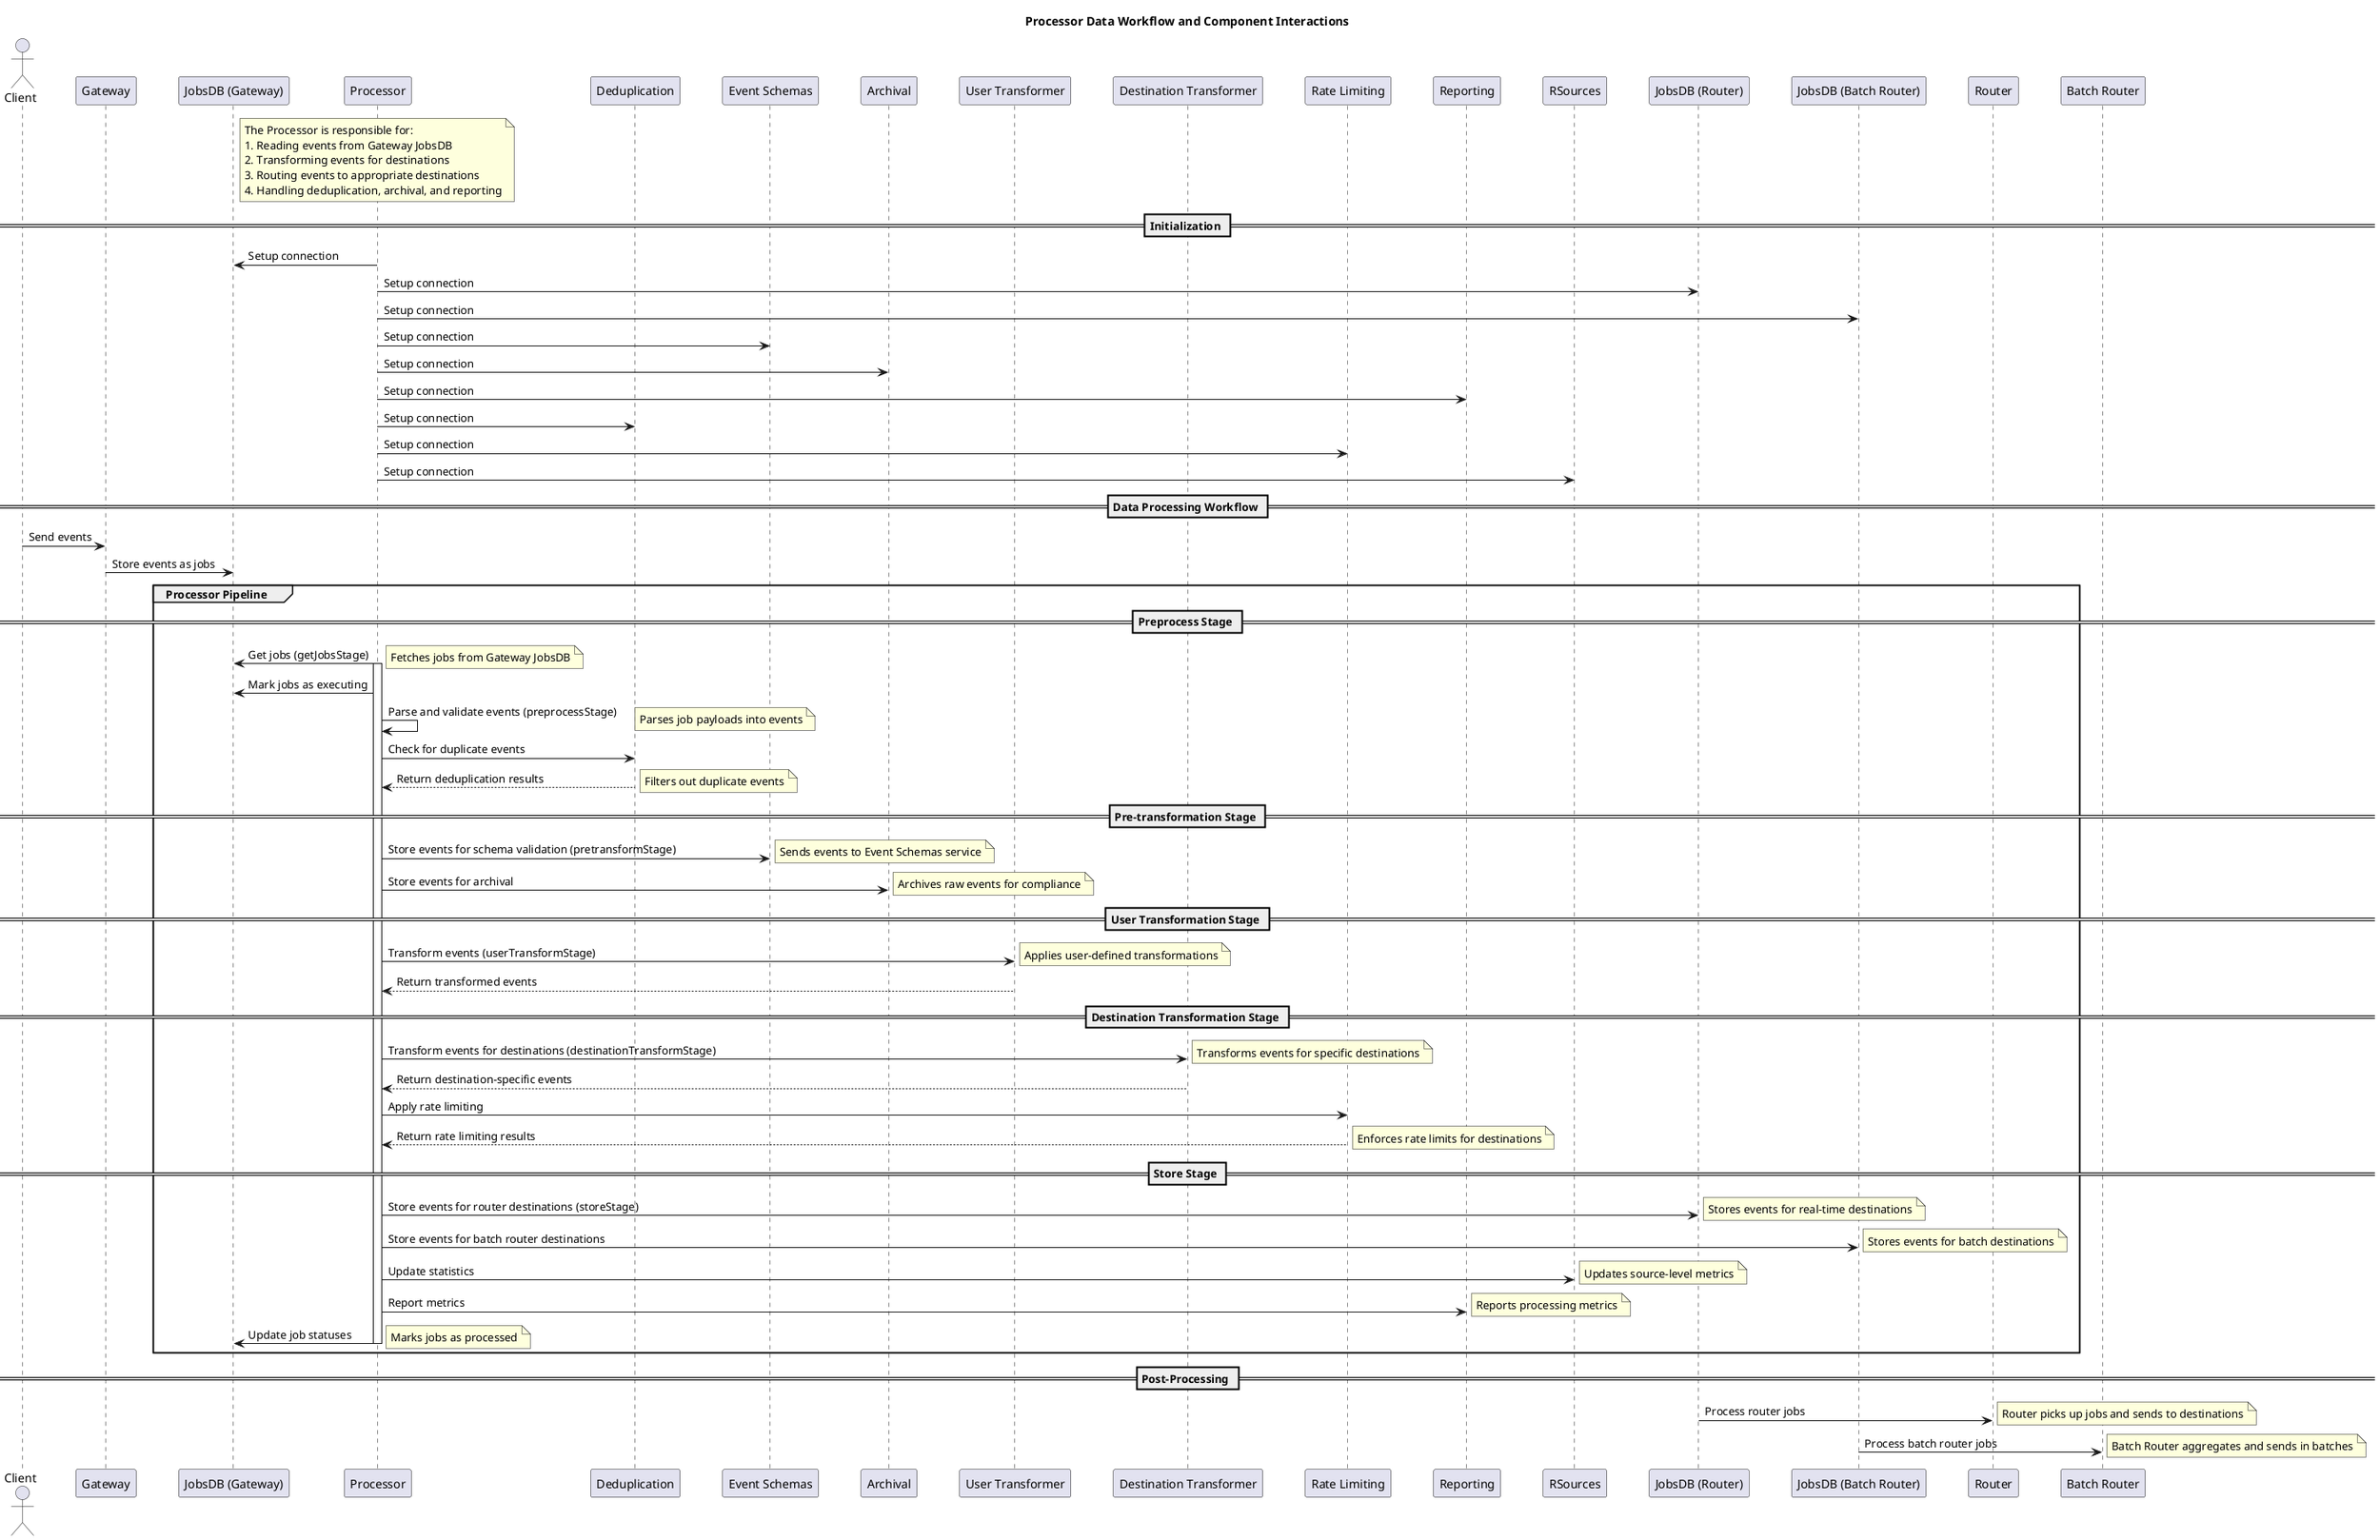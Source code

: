 @startuml Processor Sequence Diagram

skinparam ParticipantPadding 20
skinparam BoxPadding 10

title Processor Data Workflow and Component Interactions

actor Client
participant "Gateway" as gateway
participant "JobsDB (Gateway)" as gatewayDB
participant "Processor" as processor
participant "Deduplication" as dedup
participant "Event Schemas" as eventSchemas
participant "Archival" as archival
participant "User Transformer" as userTransformer
participant "Destination Transformer" as destTransformer
participant "Rate Limiting" as rateLimiting
participant "Reporting" as reporting
participant "RSources" as rsources
participant "JobsDB (Router)" as routerDB
participant "JobsDB (Batch Router)" as batchRouterDB
participant "Router" as router
participant "Batch Router" as batchRouter

note over processor
  The Processor is responsible for:
  1. Reading events from Gateway JobsDB
  2. Transforming events for destinations
  3. Routing events to appropriate destinations
  4. Handling deduplication, archival, and reporting
end note

== Initialization ==
processor -> gatewayDB: Setup connection
processor -> routerDB: Setup connection
processor -> batchRouterDB: Setup connection
processor -> eventSchemas: Setup connection
processor -> archival: Setup connection
processor -> reporting: Setup connection
processor -> dedup: Setup connection
processor -> rateLimiting: Setup connection
processor -> rsources: Setup connection

== Data Processing Workflow ==

Client -> gateway: Send events
gateway -> gatewayDB: Store events as jobs

group Processor Pipeline
    == Preprocess Stage ==
    processor -> gatewayDB: Get jobs (getJobsStage)
    activate processor
    note right: Fetches jobs from Gateway JobsDB

    processor -> gatewayDB: Mark jobs as executing

    processor -> processor: Parse and validate events (preprocessStage)
    note right: Parses job payloads into events

    processor -> dedup: Check for duplicate events
    dedup --> processor: Return deduplication results
    note right: Filters out duplicate events

    == Pre-transformation Stage ==
    processor -> eventSchemas: Store events for schema validation (pretransformStage)
    note right: Sends events to Event Schemas service

    processor -> archival: Store events for archival
    note right: Archives raw events for compliance

    == User Transformation Stage ==
    processor -> userTransformer: Transform events (userTransformStage)
    note right: Applies user-defined transformations
    userTransformer --> processor: Return transformed events

    == Destination Transformation Stage ==
    processor -> destTransformer: Transform events for destinations (destinationTransformStage)
    note right: Transforms events for specific destinations
    destTransformer --> processor: Return destination-specific events

    processor -> rateLimiting: Apply rate limiting
    rateLimiting --> processor: Return rate limiting results
    note right: Enforces rate limits for destinations

    == Store Stage ==
    processor -> routerDB: Store events for router destinations (storeStage)
    note right: Stores events for real-time destinations

    processor -> batchRouterDB: Store events for batch router destinations
    note right: Stores events for batch destinations

    processor -> rsources: Update statistics
    note right: Updates source-level metrics

    processor -> reporting: Report metrics
    note right: Reports processing metrics

    processor -> gatewayDB: Update job statuses
    note right: Marks jobs as processed
    deactivate processor
end

== Post-Processing ==
routerDB -> router: Process router jobs
note right: Router picks up jobs and sends to destinations
batchRouterDB -> batchRouter: Process batch router jobs
note right: Batch Router aggregates and sends in batches

@enduml
